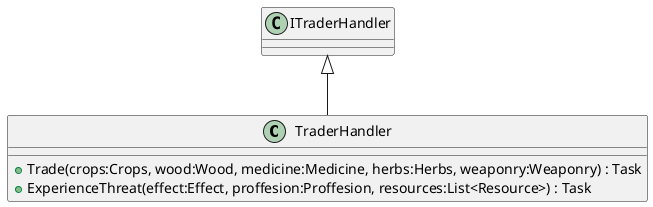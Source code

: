 @startuml
class TraderHandler {
    + Trade(crops:Crops, wood:Wood, medicine:Medicine, herbs:Herbs, weaponry:Weaponry) : Task
    + ExperienceThreat(effect:Effect, proffesion:Proffesion, resources:List<Resource>) : Task
}
ITraderHandler <|-- TraderHandler
@enduml

